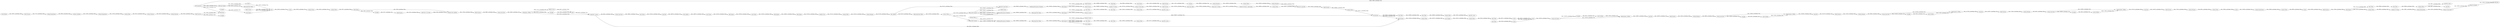 digraph {
	"-2813751139751094805_184" [label="Column Rename"]
	"-2813751139751094805_185" [label=Sorter]
	"-148769642858686995_182" [label="Column Filter"]
	"1828393707172144537_235" [label="Rule Engine"]
	"613199879883959807_294" [label="Row Filter"]
	"1828393707172144537_236" [label="Double To Int"]
	"613199879883959807_323" [label="Line Plot _local_"]
	"-1109270534559191506_174" [label=Joiner]
	"-148769642858686995_192" [label="Java Snippet"]
	"-148769642858686995_197" [label="Column Filter"]
	"4831515302459036508_179" [label="Loop End"]
	"-8488843930891894805_7" [label="Table Creator"]
	"-6671080580719273505_176" [label="Denormalizer _PMML_"]
	"-7572235428115094155_293" [label="String to Date_Time"]
	"-1109270534559191506_173" [label=GroupBy]
	"8170472221002261281_239" [label="Rule Engine"]
	"613199879883959807_318" [label="Row Filter"]
	"-2813751139751094805_200" [label=Sorter]
	"8170472221002261281_9" [label=GroupBy]
	"-1109270534559191506_170" [label="Normalizer _PMML_"]
	"-2813751139751094805_193" [label="Column Filter"]
	"-3571227316528303070_341" [label="Excel Reader"]
	"-148769642858686995_301" [label=Sorter]
	"613199879883959807_293" [label="PMML Writer"]
	"-2161400886978661605_166" [label="Group Loop Start"]
	"-8488843930891894805_216" [label="Line Plot _local_"]
	"-3571227316528303070_342" [label="Math Formula"]
	"-7572235428115094155_172" [label="Column Resorter"]
	"-3571227316528303070_344" [label="Column Filter"]
	"-8488843930891894805_347" [label="Table Row to Variable"]
	"4831515302459036508_173" [label=GroupBy]
	"-2813751139751094805_187" [label="Column Rename"]
	"-6671080580719273505_175" [label="Cell To PMML"]
	"-6325132692820547645_179" [label="Loop End"]
	"-3571227316528303070_343" [label="String Manipulation"]
	"613199879883959807_296" [label="Rule_based Row Filter"]
	"-8488843930891894805_340" [label="String To Number"]
	"613199879883959807_291" [label="Column Filter"]
	"-6671080580719273505_173" [label=GroupBy]
	"-8488843930891894805_317" [label="Math Formula"]
	"613199879883959807_288" [label="Numeric Scorer"]
	"613199879883959807_177" [label="RProp MLP Learner"]
	"-2813751139751094805_190" [label="Column Expressions"]
	"613199879883959807_303" [label="RProp MLP Learner"]
	"613199879883959807_290" [label="Row Filter"]
	"-6671080580719273505_179" [label="Loop End"]
	"-8488843930891894805_218" [label="Column Filter"]
	"4831515302459036508_175" [label="Cell To PMML"]
	"-2813751139751094805_198" [label="Row Filter"]
	"-2161400886978661605_175" [label="Cell To PMML"]
	"-1109270534559191506_172" [label="Loop End _2 ports_"]
	"-7572235428115094155_320" [label=Unpivoting]
	"8170472221002261281_208" [label="Column Filter"]
	"1828393707172144537_207" [label="Rule Engine"]
	"-2161400886978661605_179" [label="Loop End"]
	"-8488843930891894805_316" [label="Rule Engine"]
	"-7572235428115094155_323" [label=Pivoting]
	"-7572235428115094155_318" [label="Math Formula"]
	"-7572235428115094155_315" [label="Column Filter"]
	"-7572235428115094155_316" [label="Math Formula"]
	"1828393707172144537_31" [label="Group Loop Start"]
	"-2813751139751094805_194" [label="Column Rename"]
	"-8488843930891894805_18" [label=Sorter]
	"1828393707172144537_234" [label="Lag Column"]
	"-8488843930891894805_236" [label="Row Filter"]
	"-2813751139751094805_201" [label=Sorter]
	"-6325132692820547645_175" [label="Cell To PMML"]
	"-3571227316528303070_351" [label="Column Combiner"]
	"-6325132692820547645_173" [label=GroupBy]
	"-7572235428115094155_65" [label="Recursive Loop End"]
	"-7572235428115094155_52" [label="MultiLayerPerceptron Predictor"]
	"-7572235428115094155_64" [label="Recursive Loop Start"]
	"-2813751139751094805_183" [label="Column Rename"]
	"613199879883959807_305" [label="Rule_based Row Filter"]
	"-7572235428115094155_324" [label="Column Resorter"]
	"-8488843930891894805_4" [label="DB Query Reader"]
	"4831515302459036508_169" [label="Math Formula"]
	"-7572235428115094155_306" [label="Math Formula"]
	"-8488843930891894805_313" [label=GroupBy]
	"-8488843930891894805_228" [label=GroupBy]
	"-7572235428115094155_321" [label="Lag Column"]
	"-148769642858686995_179" [label="Math Formula"]
	"-1109270534559191506_169" [label="Math Formula"]
	"1828393707172144537_30" [label="Loop End"]
	"613199879883959807_304" [label="MultiLayerPerceptron Predictor"]
	"-8488843930891894805_318" [label="Column Filter"]
	"613199879883959807_319" [label="Column Filter"]
	"1828393707172144537_209" [label="Column Filter"]
	"4831515302459036508_166" [label="Group Loop Start"]
	"613199879883959807_284" [label="Missing Value"]
	"1828393707172144537_206" [label="Lag Column"]
	"-8488843930891894805_310" [label="DB Writer"]
	"613199879883959807_320" [label="Row Filter"]
	"-8488843930891894805_351" [label="Math Formula"]
	"-1109270534559191506_166" [label="Group Loop Start"]
	"-6325132692820547645_166" [label="Group Loop Start"]
	"4831515302459036508_176" [label="Denormalizer _PMML_"]
	"8170472221002261281_12" [label="Missing Value"]
	"613199879883959807_302" [label="Rule Engine"]
	"-3571227316528303070_345" [label="Column Rename"]
	"-6325132692820547645_176" [label="Denormalizer _PMML_"]
	"613199879883959807_292" [label="Row Splitter"]
	"-7572235428115094155_322" [label="Math Formula"]
	"8170472221002261281_11" [label="Cross Joiner"]
	"-7572235428115094155_317" [label="Number To String"]
	"-8488843930891894805_293" [label="String to Date_Time"]
	"-3571227316528303070_347" [label="Math Formula"]
	"-8488843930891894805_319" [label="String Manipulation"]
	"-8488843930891894805_301" [label="Rule_based Row Filter"]
	"8170472221002261281_8" [label=Joiner]
	"-7572235428115094155_295" [label="Date_Time Shift"]
	"613199879883959807_289" [label="Line Plot _local_"]
	"-8488843930891894805_15" [label="DB Connector"]
	"-8488843930891894805_172" [label="Numeric Row Splitter"]
	"-8488843930891894805_339" [label="Number To String"]
	"-8488843930891894805_352" [label="DB Writer"]
	"-3571227316528303070_352" [label="String Manipulation"]
	"-6671080580719273505_166" [label="Group Loop Start"]
	"613199879883959807_283" [label="MultiLayerPerceptron Predictor"]
	"-6671080580719273505_169" [label="Math Formula"]
	"-2813751139751094805_199" [label="Row Filter"]
	"-8488843930891894805_188" [label="Line Plot _local_"]
	"-8488843930891894805_298" [label="Row Filter"]
	"613199879883959807_278" [label="Rule_based Row Filter"]
	"-148769642858686995_300" [label="Column Filter"]
	"1828393707172144537_208" [label="Rule Engine"]
	"613199879883959807_307" [label="Numeric Scorer"]
	"-7572235428115094155_319" [label="Column Filter"]
	"613199879883959807_197" [label="Column Filter"]
	"-3571227316528303070_346" [label="Column Resorter"]
	"-8488843930891894805_222" [label="Line Plot"]
	"1828393707172144537_185" [label="Row Splitter"]
	"-2161400886978661605_173" [label=GroupBy]
	"-6325132692820547645_169" [label="Math Formula"]
	"-2161400886978661605_169" [label="Math Formula"]
	"-7572235428115094155_298" [label="Date_Time to String"]
	"-8488843930891894805_237" [label="Row Filter"]
	"1828393707172144537_210" [label="Column Rename"]
	"-7572235428115094155_159" [label="Column Filter"]
	"-7572235428115094155_314" [label="Math Formula"]
	"-7572235428115094155_301" [label="String To Number _deprecated_"]
	"-8488843930891894805_200" [label="Column Filter"]
	"-1109270534559191506_171" [label="PMML To Cell"]
	"-2813751139751094805_178" [label=Joiner]
	"8170472221002261281_2" [label=Sorter]
	"1828393707172144537_204" [label="Row Splitter"]
	"-7572235428115094155_292" [label="Rule Engine"]
	"-8488843930891894805_193" [label=Concatenate]
	"-2161400886978661605_176" [label="Denormalizer _PMML_"]
	"1828393707172144537_165" [label="Lag Column"]
	"613199879883959807_306" [label="Rule Engine"]
	"-8488843930891894805_294" [label="Row Filter"]
	"613199879883959807_177" -> "613199879883959807_283" [label="object: 128820; is_blocking: True"]
	"8170472221002261281_8" -> "8170472221002261281_2" [label="data: 18163; is_blocking: True"]
	"-8488843930891894805_7" -> "8170472221002261281_8" [label="data: 9081; is_blocking: True"]
	"613199879883959807_284" -> "613199879883959807_283" [label="data: 147054; is_blocking: True"]
	"613199879883959807_303" -> "613199879883959807_304" [label="object: 509457; is_blocking: True"]
	"4831515302459036508_173" -> "4831515302459036508_175" [label="data: 3622; is_blocking: True"]
	"-8488843930891894805_347" -> "-8488843930891894805_172" [label="object: 288; is_blocking: True"]
	"-8488843930891894805_298" -> "-8488843930891894805_218" [label="data: 30649; is_blocking: False"]
	"-6325132692820547645_166" -> "-6325132692820547645_176" [label="data: 132803; is_blocking: True"]
	"-8488843930891894805_339" -> "-8488843930891894805_319" [label="data: 13697; is_blocking: False"]
	"-7572235428115094155_321" -> "-7572235428115094155_322" [label="data: 11230; is_blocking: False"]
	"613199879883959807_283" -> "613199879883959807_296" [label="data: 108393; is_blocking: False"]
	"613199879883959807_302" -> "613199879883959807_288" [label="data: 108393; is_blocking: False"]
	"-2813751139751094805_199" -> "-2813751139751094805_201" [label="data: 5419; is_blocking: False"]
	"-3571227316528303070_341" -> "-3571227316528303070_342" [label="data: 16287; is_blocking: False"]
	"1828393707172144537_234" -> "1828393707172144537_235" [label="data: 152353; is_blocking: False"]
	"-8488843930891894805_18" -> "8170472221002261281_8" [label="data: 14019; is_blocking: True"]
	"-7572235428115094155_64" -> "-7572235428115094155_52" [label="data: 95839; is_blocking: False"]
	"1828393707172144537_206" -> "1828393707172144537_207" [label="data: 151200; is_blocking: False"]
	"1828393707172144537_210" -> "1828393707172144537_204" [label="data: 91739; is_blocking: False"]
	"-148769642858686995_182" -> "-148769642858686995_192" [label="data: 102107; is_blocking: False"]
	"1828393707172144537_235" -> "1828393707172144537_208" [label="data: 104935; is_blocking: False"]
	"-2161400886978661605_179" -> "-2161400886978661605_169" [label="data: 142876; is_blocking: True"]
	"-2813751139751094805_185" -> "-2813751139751094805_190" [label="data: 131945; is_blocking: True"]
	"-8488843930891894805_293" -> "-8488843930891894805_340" [label="data: 15628; is_blocking: False"]
	"-8488843930891894805_317" -> "-8488843930891894805_316" [label="data: 11384; is_blocking: False"]
	"-8488843930891894805_319" -> "-8488843930891894805_293" [label="data: 14192; is_blocking: False"]
	"-6671080580719273505_176" -> "-6671080580719273505_179" [label="data: 131709; is_blocking: False"]
	"-7572235428115094155_292" -> "-7572235428115094155_306" [label="data: 105365; is_blocking: False"]
	"8170472221002261281_12" -> "8170472221002261281_208" [label="data: 18162; is_blocking: True"]
	"-7572235428115094155_301" -> "-7572235428115094155_319" [label="data: 106854; is_blocking: False"]
	"613199879883959807_278" -> "613199879883959807_197" [label="data: 147054; is_blocking: False"]
	"613199879883959807_320" -> "613199879883959807_319" [label="data: 153241; is_blocking: False"]
	"4831515302459036508_179" -> "4831515302459036508_169" [label="data: 141610; is_blocking: True"]
	"-2813751139751094805_200" -> "-2813751139751094805_178" [label="data: 40571; is_blocking: True"]
	"-8488843930891894805_15" -> "-8488843930891894805_352" [label="object: 3566; is_blocking: True"]
	"-7572235428115094155_159" -> "-7572235428115094155_172" [label="data: 103505; is_blocking: False"]
	"-6671080580719273505_173" -> "-6671080580719273505_175" [label="data: 3619; is_blocking: True"]
	"-8488843930891894805_172" -> "-1109270534559191506_169" [label="data: 17264; is_blocking: False"]
	"-148769642858686995_301" -> "-8488843930891894805_317" [label="data: 30336; is_blocking: True"]
	"-2813751139751094805_187" -> "-2813751139751094805_193" [label="data: 9491; is_blocking: False"]
	"-8488843930891894805_237" -> "-8488843930891894805_298" [label="data: 30649; is_blocking: False"]
	"1828393707172144537_185" -> "1828393707172144537_206" [label="data: 149675; is_blocking: False"]
	"613199879883959807_303" -> "-7572235428115094155_64" [label="object: 509457; is_blocking: True"]
	"-148769642858686995_192" -> "-148769642858686995_197" [label="data: 125121; is_blocking: False"]
	"-2161400886978661605_166" -> "-2161400886978661605_176" [label="data: 132230; is_blocking: True"]
	"-7572235428115094155_292" -> "-7572235428115094155_316" [label="data: 105365; is_blocking: False"]
	"613199879883959807_318" -> "613199879883959807_320" [label="data: 153241; is_blocking: False"]
	"-3571227316528303070_345" -> "-3571227316528303070_346" [label="data: 4455; is_blocking: False"]
	"-8488843930891894805_236" -> "-8488843930891894805_294" [label="data: 163062; is_blocking: False"]
	"8170472221002261281_11" -> "8170472221002261281_8" [label="data: 11770; is_blocking: False"]
	"-2813751139751094805_201" -> "-2813751139751094805_178" [label="data: 3964; is_blocking: True"]
	"1828393707172144537_165" -> "1828393707172144537_30" [label="data: 152334; is_blocking: False"]
	"-6671080580719273505_166" -> "-6671080580719273505_173" [label="data: 132168; is_blocking: True"]
	"4831515302459036508_166" -> "4831515302459036508_173" [label="data: 132000; is_blocking: True"]
	"-6325132692820547645_176" -> "-6325132692820547645_179" [label="data: 132306; is_blocking: False"]
	"8170472221002261281_239" -> "-8488843930891894805_172" [label="data: 7956; is_blocking: False"]
	"-8488843930891894805_15" -> "-8488843930891894805_4" [label="object: 3566; is_blocking: True"]
	"613199879883959807_294" -> "613199879883959807_291" [label="data: 153291; is_blocking: False"]
	"-7572235428115094155_324" -> "-7572235428115094155_159" [label="data: 104539; is_blocking: False"]
	"1828393707172144537_236" -> "1828393707172144537_209" [label="data: 107215; is_blocking: False"]
	"-1109270534559191506_170" -> "-1109270534559191506_173" [label="data: 18474; is_blocking: False"]
	"-1109270534559191506_170" -> "-1109270534559191506_171" [label="object: 2374; is_blocking: True"]
	"-7572235428115094155_317" -> "-7572235428115094155_293" [label="data: 105744; is_blocking: False"]
	"-8488843930891894805_340" -> "-8488843930891894805_310" [label="data: 15348; is_blocking: False"]
	"-8488843930891894805_294" -> "-8488843930891894805_200" [label="data: 163062; is_blocking: False"]
	"613199879883959807_305" -> "613199879883959807_306" [label="data: 153241; is_blocking: False"]
	"-7572235428115094155_306" -> "-7572235428115094155_320" [label="data: 105888; is_blocking: False"]
	"-148769642858686995_197" -> "-2813751139751094805_198" [label="data: 8108; is_blocking: False"]
	"-2161400886978661605_169" -> "-2813751139751094805_183" [label="data: 14534; is_blocking: False"]
	"613199879883959807_290" -> "613199879883959807_294" [label="data: 153290; is_blocking: False"]
	"-7572235428115094155_323" -> "-7572235428115094155_324" [label="data: 306810; is_blocking: True"]
	"8170472221002261281_9" -> "8170472221002261281_11" [label="data: 3300; is_blocking: True"]
	"1828393707172144537_209" -> "1828393707172144537_210" [label="data: 101014; is_blocking: False"]
	"8170472221002261281_2" -> "8170472221002261281_12" [label="data: 18163; is_blocking: True"]
	"4831515302459036508_176" -> "4831515302459036508_179" [label="data: 131514; is_blocking: False"]
	"-8488843930891894805_318" -> "-8488843930891894805_339" [label="data: 9993; is_blocking: False"]
	"-7572235428115094155_314" -> "-7572235428115094155_315" [label="data: 104808; is_blocking: False"]
	"4831515302459036508_175" -> "4831515302459036508_176" [label="object: 2346; is_blocking: True"]
	"-6325132692820547645_175" -> "-6325132692820547645_176" [label="object: 2346; is_blocking: True"]
	"-148769642858686995_300" -> "-148769642858686995_301" [label="data: 9995; is_blocking: False"]
	"-8488843930891894805_351" -> "-8488843930891894805_347" [label="data: 3100; is_blocking: False"]
	"1828393707172144537_30" -> "1828393707172144537_185" [label="data: 246579; is_blocking: True"]
	"613199879883959807_197" -> "613199879883959807_177" [label="data: 97245; is_blocking: False"]
	"-7572235428115094155_52" -> "-7572235428115094155_292" [label="data: 105366; is_blocking: False"]
	"613199879883959807_296" -> "613199879883959807_302" [label="data: 153292; is_blocking: False"]
	"-1109270534559191506_166" -> "-1109270534559191506_170" [label="data: 18402; is_blocking: True"]
	"-2161400886978661605_176" -> "-2161400886978661605_179" [label="data: 132997; is_blocking: False"]
	"-8488843930891894805_15" -> "-8488843930891894805_310" [label="object: 3566; is_blocking: True"]
	"1828393707172144537_208" -> "1828393707172144537_236" [label="data: 107234; is_blocking: False"]
	"-1109270534559191506_173" -> "-1109270534559191506_174" [label="data: 3300; is_blocking: True"]
	"-6671080580719273505_169" -> "-2813751139751094805_194" [label="data: 17444; is_blocking: False"]
	"-3571227316528303070_347" -> "-8488843930891894805_313" [label="data: 7909; is_blocking: False"]
	"-1109270534559191506_174" -> "-1109270534559191506_172" [label="data: 4537; is_blocking: True"]
	"-6671080580719273505_166" -> "-6671080580719273505_176" [label="data: 132168; is_blocking: True"]
	"613199879883959807_302" -> "613199879883959807_290" [label="data: 108393; is_blocking: False"]
	"-6671080580719273505_179" -> "-6671080580719273505_169" [label="data: 141637; is_blocking: True"]
	"-2813751139751094805_193" -> "-2813751139751094805_185" [label="data: 10564; is_blocking: False"]
	"1828393707172144537_204" -> "613199879883959807_278" [label="data: 93155; is_blocking: False"]
	"-3571227316528303070_344" -> "-3571227316528303070_345" [label="data: 5014; is_blocking: False"]
	"8170472221002261281_239" -> "-8488843930891894805_228" [label="data: 7956; is_blocking: False"]
	"-1109270534559191506_172" -> "-148769642858686995_179" [label="data: 9642; is_blocking: False"]
	"-6325132692820547645_169" -> "-2813751139751094805_184" [label="data: 17533; is_blocking: False"]
	"-3571227316528303070_342" -> "-3571227316528303070_343" [label="data: 7701; is_blocking: False"]
	"-8488843930891894805_4" -> "-8488843930891894805_18" [label="data: 14020; is_blocking: False"]
	"-7572235428115094155_293" -> "-7572235428115094155_318" [label="data: 106420; is_blocking: False"]
	"-3571227316528303070_347" -> "-8488843930891894805_352" [label="data: 7909; is_blocking: False"]
	"-2161400886978661605_173" -> "-2161400886978661605_175" [label="data: 3621; is_blocking: True"]
	"-1109270534559191506_170" -> "-1109270534559191506_172" [label="data: 18474; is_blocking: False"]
	"-3571227316528303070_351" -> "-3571227316528303070_352" [label="data: 11585; is_blocking: False"]
	"4831515302459036508_169" -> "-2813751139751094805_187" [label="data: 17342; is_blocking: False"]
	"613199879883959807_291" -> "613199879883959807_289" [label="data: 21071; is_blocking: False"]
	"613199879883959807_304" -> "613199879883959807_305" [label="data: 108399; is_blocking: False"]
	"-8488843930891894805_200" -> "-8488843930891894805_188" [label="data: 74531; is_blocking: False"]
	"-2813751139751094805_178" -> "-2161400886978661605_166" [label="data: 132230; is_blocking: True"]
	"-8488843930891894805_193" -> "-8488843930891894805_236" [label="data: 92933; is_blocking: False"]
	"613199879883959807_319" -> "613199879883959807_323" [label="data: 21072; is_blocking: False"]
	"-2813751139751094805_194" -> "4831515302459036508_166" [label="data: 9491; is_blocking: False"]
	"-7572235428115094155_319" -> "-7572235428115094155_65" [label="data: 105057; is_blocking: False"]
	"-8488843930891894805_4" -> "-8488843930891894805_301" [label="data: 14020; is_blocking: False"]
	"-7572235428115094155_318" -> "-7572235428115094155_295" [label="data: 107359; is_blocking: False"]
	"-7572235428115094155_315" -> "-8488843930891894805_193" [label="data: 102071; is_blocking: False"]
	"-8488843930891894805_316" -> "-8488843930891894805_237" [label="data: 13110; is_blocking: False"]
	"4831515302459036508_166" -> "4831515302459036508_176" [label="data: 132000; is_blocking: True"]
	"-6671080580719273505_175" -> "-6671080580719273505_176" [label="object: 2346; is_blocking: True"]
	"613199879883959807_302" -> "613199879883959807_292" [label="data: 108393; is_blocking: False"]
	"-7572235428115094155_295" -> "-7572235428115094155_298" [label="data: 107386; is_blocking: False"]
	"613199879883959807_284" -> "613199879883959807_304" [label="data: 147054; is_blocking: True"]
	"613199879883959807_303" -> "613199879883959807_293" [label="object: 509457; is_blocking: True"]
	"-148769642858686995_179" -> "-148769642858686995_182" [label="data: 110100; is_blocking: False"]
	"-8488843930891894805_218" -> "-8488843930891894805_222" [label="data: 6697; is_blocking: False"]
	"-7572235428115094155_320" -> "-7572235428115094155_321" [label="data: 9948; is_blocking: False"]
	"613199879883959807_306" -> "613199879883959807_307" [label="data: 108399; is_blocking: False"]
	"8170472221002261281_208" -> "8170472221002261281_239" [label="data: 5037; is_blocking: False"]
	"-7572235428115094155_322" -> "-7572235428115094155_323" [label="data: 11161; is_blocking: False"]
	"-1109270534559191506_172" -> "1828393707172144537_31" [label="data: 9642; is_blocking: False"]
	"-3571227316528303070_346" -> "-3571227316528303070_347" [label="data: 5004; is_blocking: False"]
	"-8488843930891894805_316" -> "-8488843930891894805_318" [label="data: 13110; is_blocking: False"]
	"-7572235428115094155_172" -> "-7572235428115094155_65" [label="data: 103505; is_blocking: False"]
	"-6325132692820547645_173" -> "-6325132692820547645_175" [label="data: 3621; is_blocking: True"]
	"-2813751139751094805_190" -> "-148769642858686995_300" [label="data: 24569; is_blocking: False"]
	"-7572235428115094155_316" -> "-7572235428115094155_317" [label="data: 105886; is_blocking: False"]
	"-7572235428115094155_298" -> "-7572235428115094155_301" [label="data: 106713; is_blocking: False"]
	"-8488843930891894805_193" -> "-148769642858686995_179" [label="data: 92933; is_blocking: False"]
	"-6325132692820547645_179" -> "-6325132692820547645_169" [label="data: 142176; is_blocking: True"]
	"-2813751139751094805_198" -> "-2813751139751094805_200" [label="data: 40571; is_blocking: False"]
	"-8488843930891894805_218" -> "-8488843930891894805_216" [label="data: 6697; is_blocking: False"]
	"1828393707172144537_31" -> "1828393707172144537_165" [label="data: 19643; is_blocking: True"]
	"1828393707172144537_204" -> "-7572235428115094155_64" [label="data: 93155; is_blocking: False"]
	"-1109270534559191506_171" -> "-1109270534559191506_174" [label="data: 2870; is_blocking: False"]
	"-8488843930891894805_228" -> "-8488843930891894805_351" [label="data: 2537; is_blocking: True"]
	"613199879883959807_303" -> "-8488843930891894805_193" [label="object: 509457; is_blocking: True"]
	"-1109270534559191506_169" -> "-1109270534559191506_166" [label="data: 8983; is_blocking: False"]
	"-3571227316528303070_352" -> "-3571227316528303070_344" [label="data: 12158; is_blocking: False"]
	"-6325132692820547645_166" -> "-6325132692820547645_173" [label="data: 132803; is_blocking: True"]
	"613199879883959807_197" -> "613199879883959807_303" [label="data: 97245; is_blocking: False"]
	"-3571227316528303070_343" -> "-3571227316528303070_351" [label="data: 8364; is_blocking: False"]
	"-2161400886978661605_175" -> "-2161400886978661605_176" [label="object: 2346; is_blocking: True"]
	"-7572235428115094155_65" -> "-7572235428115094155_314" [label="data: 105242; is_blocking: False"]
	"613199879883959807_306" -> "613199879883959807_318" [label="data: 108399; is_blocking: False"]
	"1828393707172144537_207" -> "1828393707172144537_234" [label="data: 103799; is_blocking: False"]
	"-2813751139751094805_183" -> "-6325132692820547645_166" [label="data: 9489; is_blocking: False"]
	"-2813751139751094805_184" -> "-6671080580719273505_166" [label="data: 9498; is_blocking: False"]
	"-2161400886978661605_166" -> "-2161400886978661605_173" [label="data: 132230; is_blocking: True"]
	rankdir=LR
}
